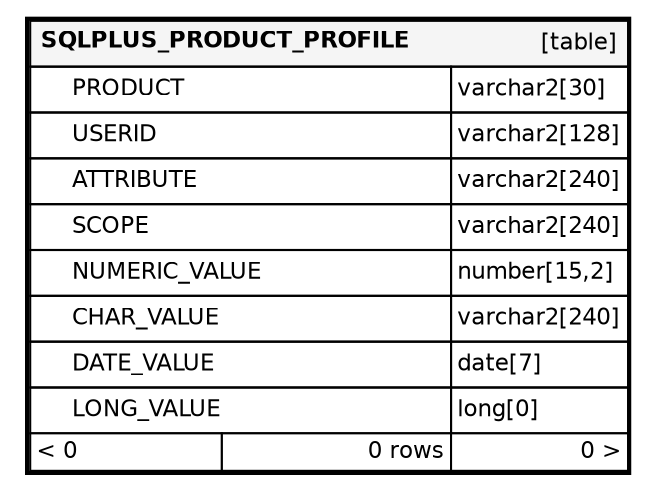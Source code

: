digraph "SQLPLUS_PRODUCT_PROFILE" {
  graph [
    rankdir="RL"
    bgcolor="#ffffff"
    nodesep="0.18"
    ranksep="0.46"
    fontname="Helvetica"
    fontsize="11"
    ration="compress"
  ];
  node [
    fontname="Helvetica"
    fontsize="11"
    shape="plaintext"
  ];
  edge [
    arrowsize="0.8"
  ];
  "SQLPLUS_PRODUCT_PROFILE" [
   label=<
    <TABLE BORDER="2" CELLBORDER="1" CELLSPACING="0" BGCOLOR="#ffffff">
      <TR><TD COLSPAN="4"  BGCOLOR="#f5f5f5"><TABLE BORDER="0" CELLSPACING="0"><TR><TD ALIGN="LEFT"><B>SQLPLUS_PRODUCT_PROFILE</B></TD><TD ALIGN="RIGHT">[table]</TD></TR></TABLE></TD></TR>
      <TR><TD PORT="PRODUCT" COLSPAN="2" ALIGN="LEFT"><TABLE BORDER="0" CELLSPACING="0" ALIGN="LEFT"><TR ALIGN="LEFT"><TD ALIGN="LEFT" FIXEDSIZE="TRUE" WIDTH="15" HEIGHT="16"></TD><TD ALIGN="LEFT" FIXEDSIZE="TRUE" WIDTH="181" HEIGHT="16">PRODUCT</TD></TR></TABLE></TD><TD PORT="PRODUCT.type" ALIGN="LEFT">varchar2[30]</TD></TR>
      <TR><TD PORT="USERID" COLSPAN="2" ALIGN="LEFT"><TABLE BORDER="0" CELLSPACING="0" ALIGN="LEFT"><TR ALIGN="LEFT"><TD ALIGN="LEFT" FIXEDSIZE="TRUE" WIDTH="15" HEIGHT="16"></TD><TD ALIGN="LEFT" FIXEDSIZE="TRUE" WIDTH="181" HEIGHT="16">USERID</TD></TR></TABLE></TD><TD PORT="USERID.type" ALIGN="LEFT">varchar2[128]</TD></TR>
      <TR><TD PORT="ATTRIBUTE" COLSPAN="2" ALIGN="LEFT"><TABLE BORDER="0" CELLSPACING="0" ALIGN="LEFT"><TR ALIGN="LEFT"><TD ALIGN="LEFT" FIXEDSIZE="TRUE" WIDTH="15" HEIGHT="16"></TD><TD ALIGN="LEFT" FIXEDSIZE="TRUE" WIDTH="181" HEIGHT="16">ATTRIBUTE</TD></TR></TABLE></TD><TD PORT="ATTRIBUTE.type" ALIGN="LEFT">varchar2[240]</TD></TR>
      <TR><TD PORT="SCOPE" COLSPAN="2" ALIGN="LEFT"><TABLE BORDER="0" CELLSPACING="0" ALIGN="LEFT"><TR ALIGN="LEFT"><TD ALIGN="LEFT" FIXEDSIZE="TRUE" WIDTH="15" HEIGHT="16"></TD><TD ALIGN="LEFT" FIXEDSIZE="TRUE" WIDTH="181" HEIGHT="16">SCOPE</TD></TR></TABLE></TD><TD PORT="SCOPE.type" ALIGN="LEFT">varchar2[240]</TD></TR>
      <TR><TD PORT="NUMERIC_VALUE" COLSPAN="2" ALIGN="LEFT"><TABLE BORDER="0" CELLSPACING="0" ALIGN="LEFT"><TR ALIGN="LEFT"><TD ALIGN="LEFT" FIXEDSIZE="TRUE" WIDTH="15" HEIGHT="16"></TD><TD ALIGN="LEFT" FIXEDSIZE="TRUE" WIDTH="181" HEIGHT="16">NUMERIC_VALUE</TD></TR></TABLE></TD><TD PORT="NUMERIC_VALUE.type" ALIGN="LEFT">number[15,2]</TD></TR>
      <TR><TD PORT="CHAR_VALUE" COLSPAN="2" ALIGN="LEFT"><TABLE BORDER="0" CELLSPACING="0" ALIGN="LEFT"><TR ALIGN="LEFT"><TD ALIGN="LEFT" FIXEDSIZE="TRUE" WIDTH="15" HEIGHT="16"></TD><TD ALIGN="LEFT" FIXEDSIZE="TRUE" WIDTH="181" HEIGHT="16">CHAR_VALUE</TD></TR></TABLE></TD><TD PORT="CHAR_VALUE.type" ALIGN="LEFT">varchar2[240]</TD></TR>
      <TR><TD PORT="DATE_VALUE" COLSPAN="2" ALIGN="LEFT"><TABLE BORDER="0" CELLSPACING="0" ALIGN="LEFT"><TR ALIGN="LEFT"><TD ALIGN="LEFT" FIXEDSIZE="TRUE" WIDTH="15" HEIGHT="16"></TD><TD ALIGN="LEFT" FIXEDSIZE="TRUE" WIDTH="181" HEIGHT="16">DATE_VALUE</TD></TR></TABLE></TD><TD PORT="DATE_VALUE.type" ALIGN="LEFT">date[7]</TD></TR>
      <TR><TD PORT="LONG_VALUE" COLSPAN="2" ALIGN="LEFT"><TABLE BORDER="0" CELLSPACING="0" ALIGN="LEFT"><TR ALIGN="LEFT"><TD ALIGN="LEFT" FIXEDSIZE="TRUE" WIDTH="15" HEIGHT="16"></TD><TD ALIGN="LEFT" FIXEDSIZE="TRUE" WIDTH="181" HEIGHT="16">LONG_VALUE</TD></TR></TABLE></TD><TD PORT="LONG_VALUE.type" ALIGN="LEFT">long[0]</TD></TR>
      <TR><TD ALIGN="LEFT" BGCOLOR="#ffffff">&lt; 0</TD><TD ALIGN="RIGHT" BGCOLOR="#ffffff">0 rows</TD><TD ALIGN="RIGHT" BGCOLOR="#ffffff">0 &gt;</TD></TR>
    </TABLE>>
    URL="tables/SQLPLUS_PRODUCT_PROFILE.html"
    target="_top"
    tooltip="SQLPLUS_PRODUCT_PROFILE"
  ];
}
